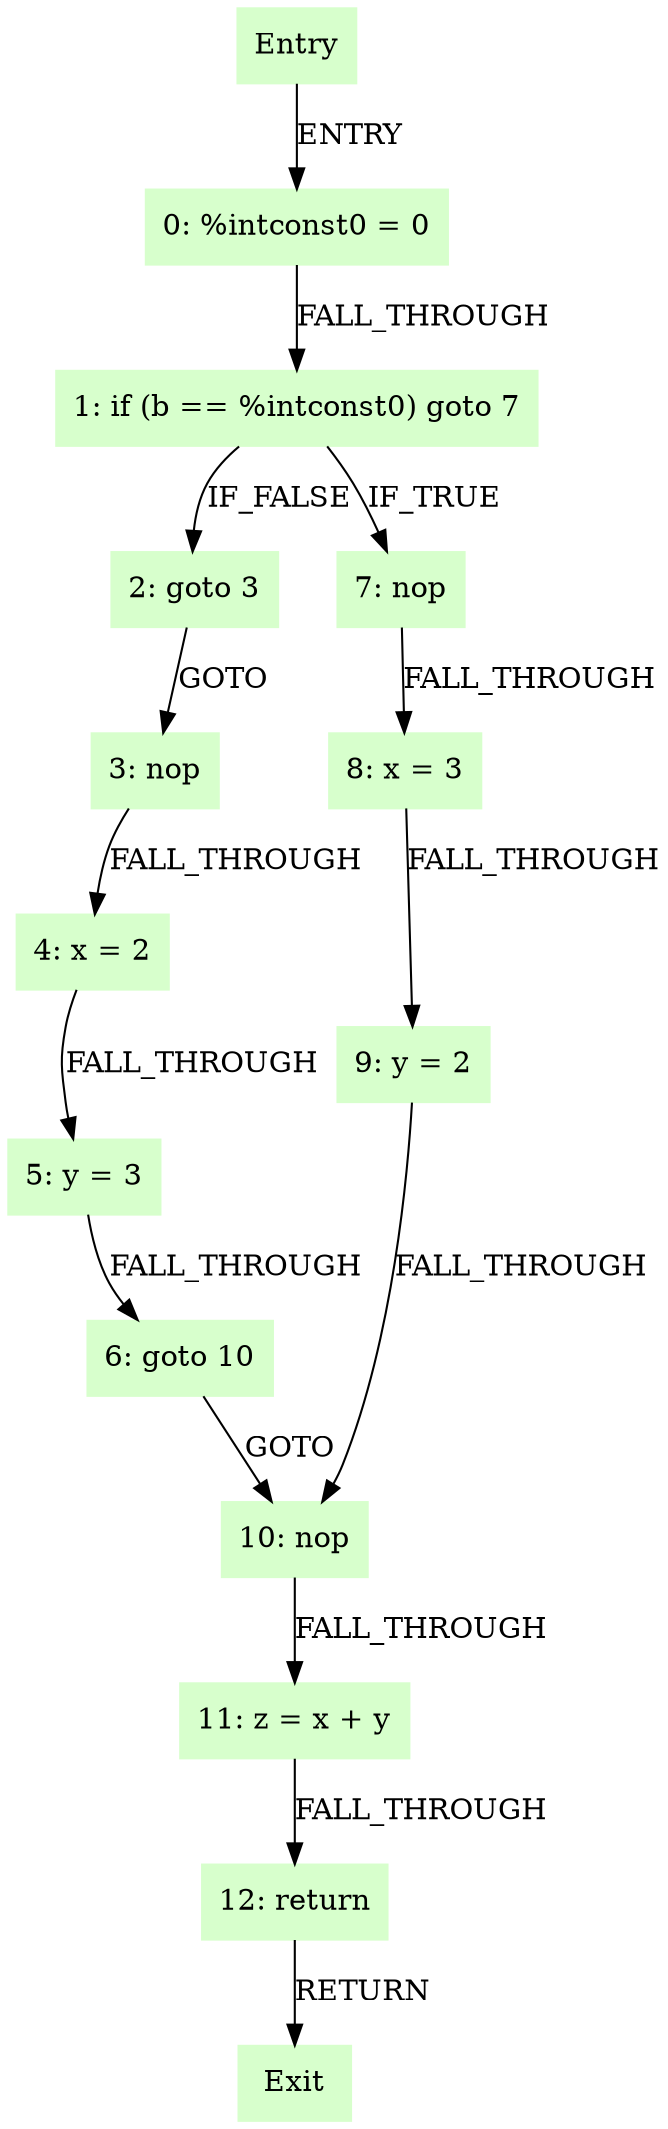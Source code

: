 digraph G {
  node [shape=box,style=filled,color=".3 .2 1.0"];
  "Entry";
  "0: %intconst0 = 0";
  "1: if (b == %intconst0) goto 7";
  "2: goto 3";
  "3: nop";
  "4: x = 2";
  "5: y = 3";
  "6: goto 10";
  "7: nop";
  "8: x = 3";
  "9: y = 2";
  "10: nop";
  "11: z = x + y";
  "12: return";
  "Exit";
  "Entry" -> "0: %intconst0 = 0" [label="ENTRY"];
  "0: %intconst0 = 0" -> "1: if (b == %intconst0) goto 7" [label="FALL_THROUGH"];
  "1: if (b == %intconst0) goto 7" -> "7: nop" [label="IF_TRUE"];
  "1: if (b == %intconst0) goto 7" -> "2: goto 3" [label="IF_FALSE"];
  "2: goto 3" -> "3: nop" [label="GOTO"];
  "3: nop" -> "4: x = 2" [label="FALL_THROUGH"];
  "4: x = 2" -> "5: y = 3" [label="FALL_THROUGH"];
  "5: y = 3" -> "6: goto 10" [label="FALL_THROUGH"];
  "6: goto 10" -> "10: nop" [label="GOTO"];
  "7: nop" -> "8: x = 3" [label="FALL_THROUGH"];
  "8: x = 3" -> "9: y = 2" [label="FALL_THROUGH"];
  "9: y = 2" -> "10: nop" [label="FALL_THROUGH"];
  "10: nop" -> "11: z = x + y" [label="FALL_THROUGH"];
  "11: z = x + y" -> "12: return" [label="FALL_THROUGH"];
  "12: return" -> "Exit" [label="RETURN"];
}
